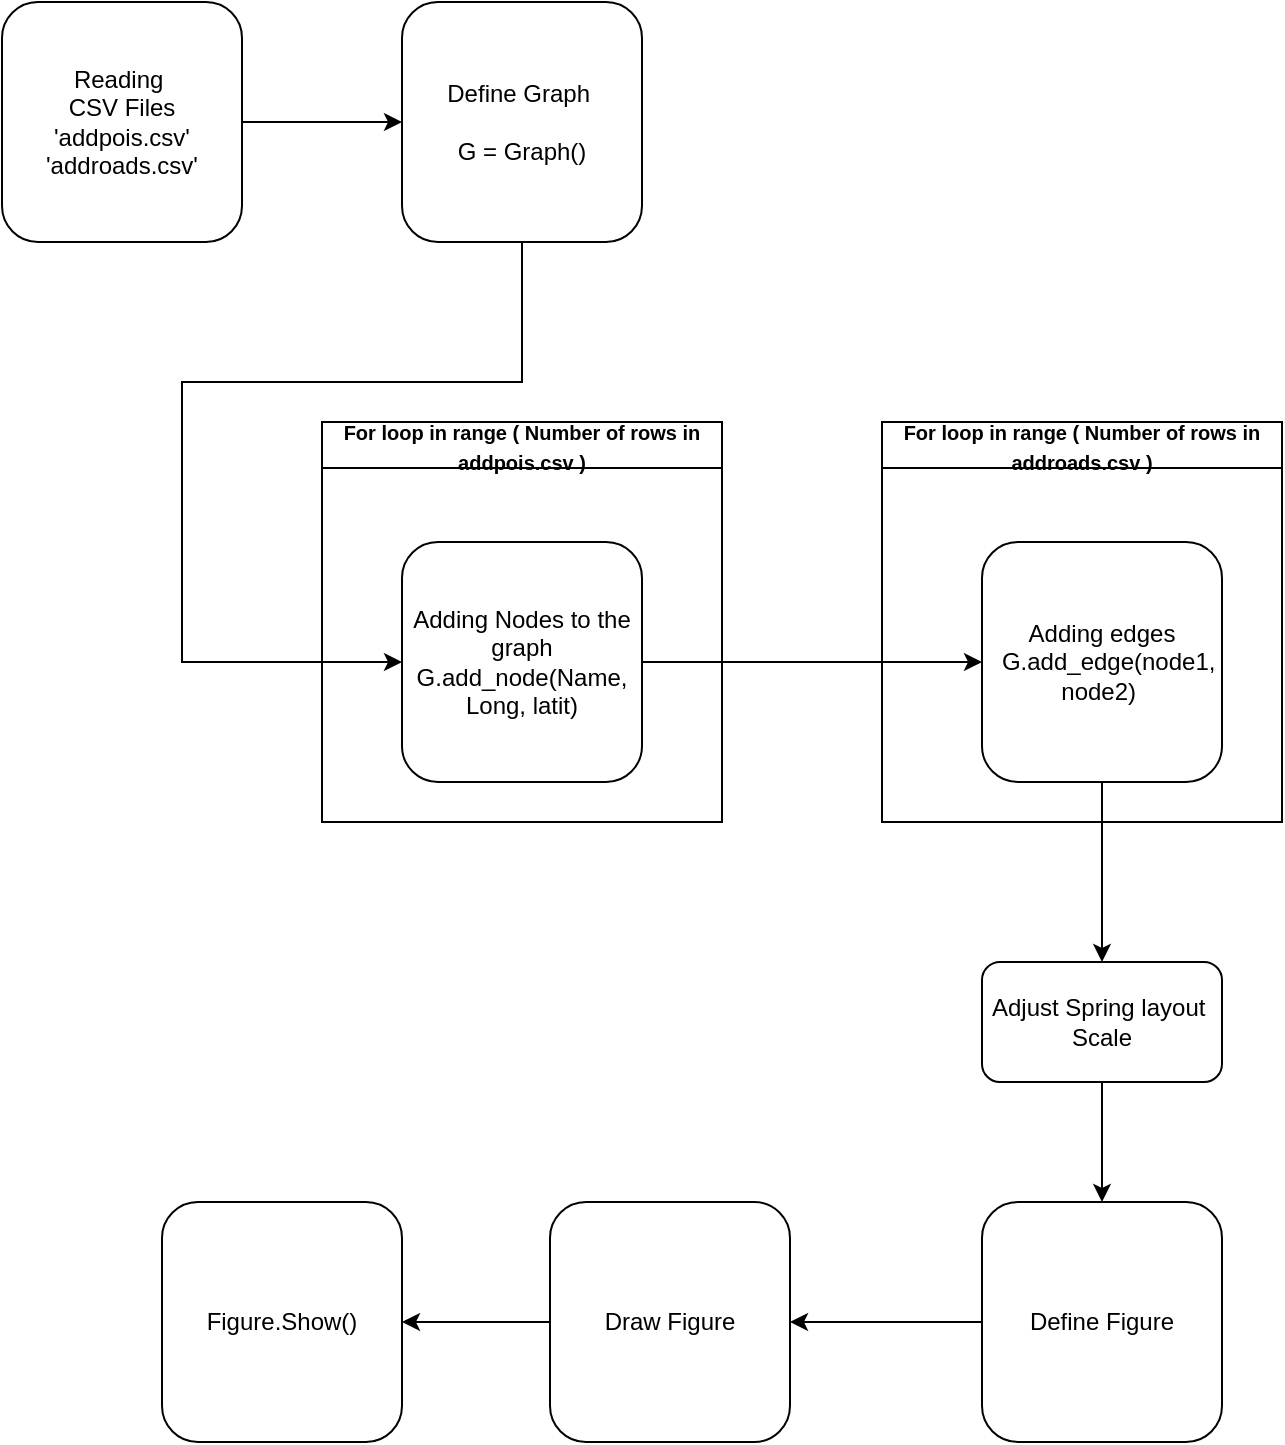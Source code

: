 <mxfile version="21.3.4" type="device">
  <diagram id="C5RBs43oDa-KdzZeNtuy" name="Page-1">
    <mxGraphModel dx="1406" dy="623" grid="1" gridSize="10" guides="1" tooltips="1" connect="1" arrows="1" fold="1" page="1" pageScale="1" pageWidth="827" pageHeight="1169" math="0" shadow="0">
      <root>
        <mxCell id="WIyWlLk6GJQsqaUBKTNV-0" />
        <mxCell id="WIyWlLk6GJQsqaUBKTNV-1" parent="WIyWlLk6GJQsqaUBKTNV-0" />
        <mxCell id="_0dz4dROIM-B8yh1dVxu-0" value="Reading&amp;nbsp;&lt;br&gt;CSV Files&lt;br&gt;&#39;addpois.csv&#39;&lt;br&gt;&#39;addroads.csv&#39;" style="rounded=1;whiteSpace=wrap;html=1;fontSize=12;glass=0;strokeWidth=1;shadow=0;" vertex="1" parent="WIyWlLk6GJQsqaUBKTNV-1">
          <mxGeometry x="80" y="90" width="120" height="120" as="geometry" />
        </mxCell>
        <mxCell id="_0dz4dROIM-B8yh1dVxu-1" value="Define Graph&amp;nbsp;&lt;br&gt;&lt;br&gt;G = Graph()" style="rounded=1;whiteSpace=wrap;html=1;fontSize=12;glass=0;strokeWidth=1;shadow=0;" vertex="1" parent="WIyWlLk6GJQsqaUBKTNV-1">
          <mxGeometry x="280" y="90" width="120" height="120" as="geometry" />
        </mxCell>
        <mxCell id="_0dz4dROIM-B8yh1dVxu-2" value="Adding Nodes to the graph&lt;br&gt;G.add_node(Name, Long, latit)" style="rounded=1;whiteSpace=wrap;html=1;fontSize=12;glass=0;strokeWidth=1;shadow=0;" vertex="1" parent="WIyWlLk6GJQsqaUBKTNV-1">
          <mxGeometry x="280" y="360" width="120" height="120" as="geometry" />
        </mxCell>
        <mxCell id="_0dz4dROIM-B8yh1dVxu-3" value="Adding edges&lt;br&gt;&amp;nbsp;&amp;nbsp;G.add_edge(node1, node2)&amp;nbsp;" style="rounded=1;whiteSpace=wrap;html=1;fontSize=12;glass=0;strokeWidth=1;shadow=0;" vertex="1" parent="WIyWlLk6GJQsqaUBKTNV-1">
          <mxGeometry x="570" y="360" width="120" height="120" as="geometry" />
        </mxCell>
        <mxCell id="_0dz4dROIM-B8yh1dVxu-4" value="" style="endArrow=classic;html=1;rounded=0;" edge="1" parent="WIyWlLk6GJQsqaUBKTNV-1" source="_0dz4dROIM-B8yh1dVxu-0" target="_0dz4dROIM-B8yh1dVxu-1">
          <mxGeometry width="50" height="50" relative="1" as="geometry">
            <mxPoint x="390" y="340" as="sourcePoint" />
            <mxPoint x="440" y="290" as="targetPoint" />
          </mxGeometry>
        </mxCell>
        <mxCell id="_0dz4dROIM-B8yh1dVxu-5" value="" style="endArrow=classic;html=1;rounded=0;" edge="1" parent="WIyWlLk6GJQsqaUBKTNV-1" source="_0dz4dROIM-B8yh1dVxu-1" target="_0dz4dROIM-B8yh1dVxu-2">
          <mxGeometry width="50" height="50" relative="1" as="geometry">
            <mxPoint x="330" y="240" as="sourcePoint" />
            <mxPoint x="380" y="190" as="targetPoint" />
            <Array as="points">
              <mxPoint x="340" y="280" />
              <mxPoint x="170" y="280" />
              <mxPoint x="170" y="350" />
              <mxPoint x="170" y="420" />
              <mxPoint x="240" y="420" />
            </Array>
          </mxGeometry>
        </mxCell>
        <mxCell id="_0dz4dROIM-B8yh1dVxu-6" value="" style="endArrow=classic;html=1;rounded=0;exitX=1;exitY=0.5;exitDx=0;exitDy=0;entryX=0;entryY=0.5;entryDx=0;entryDy=0;" edge="1" parent="WIyWlLk6GJQsqaUBKTNV-1" source="_0dz4dROIM-B8yh1dVxu-2" target="_0dz4dROIM-B8yh1dVxu-3">
          <mxGeometry width="50" height="50" relative="1" as="geometry">
            <mxPoint x="390" y="340" as="sourcePoint" />
            <mxPoint x="440" y="290" as="targetPoint" />
          </mxGeometry>
        </mxCell>
        <mxCell id="_0dz4dROIM-B8yh1dVxu-7" value="&lt;font style=&quot;font-size: 10px;&quot;&gt;For loop in range ( Number of rows in addpois.csv )&lt;/font&gt;" style="swimlane;whiteSpace=wrap;html=1;" vertex="1" parent="WIyWlLk6GJQsqaUBKTNV-1">
          <mxGeometry x="240" y="300" width="200" height="200" as="geometry" />
        </mxCell>
        <mxCell id="_0dz4dROIM-B8yh1dVxu-9" value="&lt;font style=&quot;font-size: 10px;&quot;&gt;For loop in range ( Number of rows in addroads.csv )&lt;/font&gt;" style="swimlane;whiteSpace=wrap;html=1;" vertex="1" parent="WIyWlLk6GJQsqaUBKTNV-1">
          <mxGeometry x="520" y="300" width="200" height="200" as="geometry" />
        </mxCell>
        <mxCell id="_0dz4dROIM-B8yh1dVxu-10" value="Define Figure" style="rounded=1;whiteSpace=wrap;html=1;fontSize=12;glass=0;strokeWidth=1;shadow=0;" vertex="1" parent="WIyWlLk6GJQsqaUBKTNV-1">
          <mxGeometry x="570" y="690" width="120" height="120" as="geometry" />
        </mxCell>
        <mxCell id="_0dz4dROIM-B8yh1dVxu-11" value="Draw Figure" style="rounded=1;whiteSpace=wrap;html=1;fontSize=12;glass=0;strokeWidth=1;shadow=0;" vertex="1" parent="WIyWlLk6GJQsqaUBKTNV-1">
          <mxGeometry x="354" y="690" width="120" height="120" as="geometry" />
        </mxCell>
        <mxCell id="_0dz4dROIM-B8yh1dVxu-12" value="Figure.Show()" style="rounded=1;whiteSpace=wrap;html=1;fontSize=12;glass=0;strokeWidth=1;shadow=0;" vertex="1" parent="WIyWlLk6GJQsqaUBKTNV-1">
          <mxGeometry x="160" y="690" width="120" height="120" as="geometry" />
        </mxCell>
        <mxCell id="_0dz4dROIM-B8yh1dVxu-13" value="" style="endArrow=classic;html=1;rounded=0;exitX=0.5;exitY=1;exitDx=0;exitDy=0;entryX=0.5;entryY=0;entryDx=0;entryDy=0;" edge="1" parent="WIyWlLk6GJQsqaUBKTNV-1" source="_0dz4dROIM-B8yh1dVxu-3" target="_0dz4dROIM-B8yh1dVxu-16">
          <mxGeometry width="50" height="50" relative="1" as="geometry">
            <mxPoint x="570" y="600" as="sourcePoint" />
            <mxPoint x="630" y="560" as="targetPoint" />
          </mxGeometry>
        </mxCell>
        <mxCell id="_0dz4dROIM-B8yh1dVxu-14" value="" style="endArrow=classic;html=1;rounded=0;exitX=0;exitY=0.5;exitDx=0;exitDy=0;entryX=1;entryY=0.5;entryDx=0;entryDy=0;" edge="1" parent="WIyWlLk6GJQsqaUBKTNV-1" source="_0dz4dROIM-B8yh1dVxu-10" target="_0dz4dROIM-B8yh1dVxu-11">
          <mxGeometry width="50" height="50" relative="1" as="geometry">
            <mxPoint x="570" y="600" as="sourcePoint" />
            <mxPoint x="620" y="550" as="targetPoint" />
          </mxGeometry>
        </mxCell>
        <mxCell id="_0dz4dROIM-B8yh1dVxu-15" value="" style="endArrow=classic;html=1;rounded=0;exitX=0;exitY=0.5;exitDx=0;exitDy=0;entryX=1;entryY=0.5;entryDx=0;entryDy=0;" edge="1" parent="WIyWlLk6GJQsqaUBKTNV-1" source="_0dz4dROIM-B8yh1dVxu-11" target="_0dz4dROIM-B8yh1dVxu-12">
          <mxGeometry width="50" height="50" relative="1" as="geometry">
            <mxPoint x="570" y="600" as="sourcePoint" />
            <mxPoint x="620" y="550" as="targetPoint" />
          </mxGeometry>
        </mxCell>
        <mxCell id="_0dz4dROIM-B8yh1dVxu-16" value="Adjust Spring layout&amp;nbsp;&lt;br&gt;Scale" style="rounded=1;whiteSpace=wrap;html=1;fontSize=12;glass=0;strokeWidth=1;shadow=0;" vertex="1" parent="WIyWlLk6GJQsqaUBKTNV-1">
          <mxGeometry x="570" y="570" width="120" height="60" as="geometry" />
        </mxCell>
        <mxCell id="_0dz4dROIM-B8yh1dVxu-17" value="" style="endArrow=classic;html=1;rounded=0;exitX=0.5;exitY=1;exitDx=0;exitDy=0;entryX=0.5;entryY=0;entryDx=0;entryDy=0;" edge="1" parent="WIyWlLk6GJQsqaUBKTNV-1" source="_0dz4dROIM-B8yh1dVxu-16" target="_0dz4dROIM-B8yh1dVxu-10">
          <mxGeometry width="50" height="50" relative="1" as="geometry">
            <mxPoint x="720" y="680" as="sourcePoint" />
            <mxPoint x="770" y="630" as="targetPoint" />
          </mxGeometry>
        </mxCell>
      </root>
    </mxGraphModel>
  </diagram>
</mxfile>
